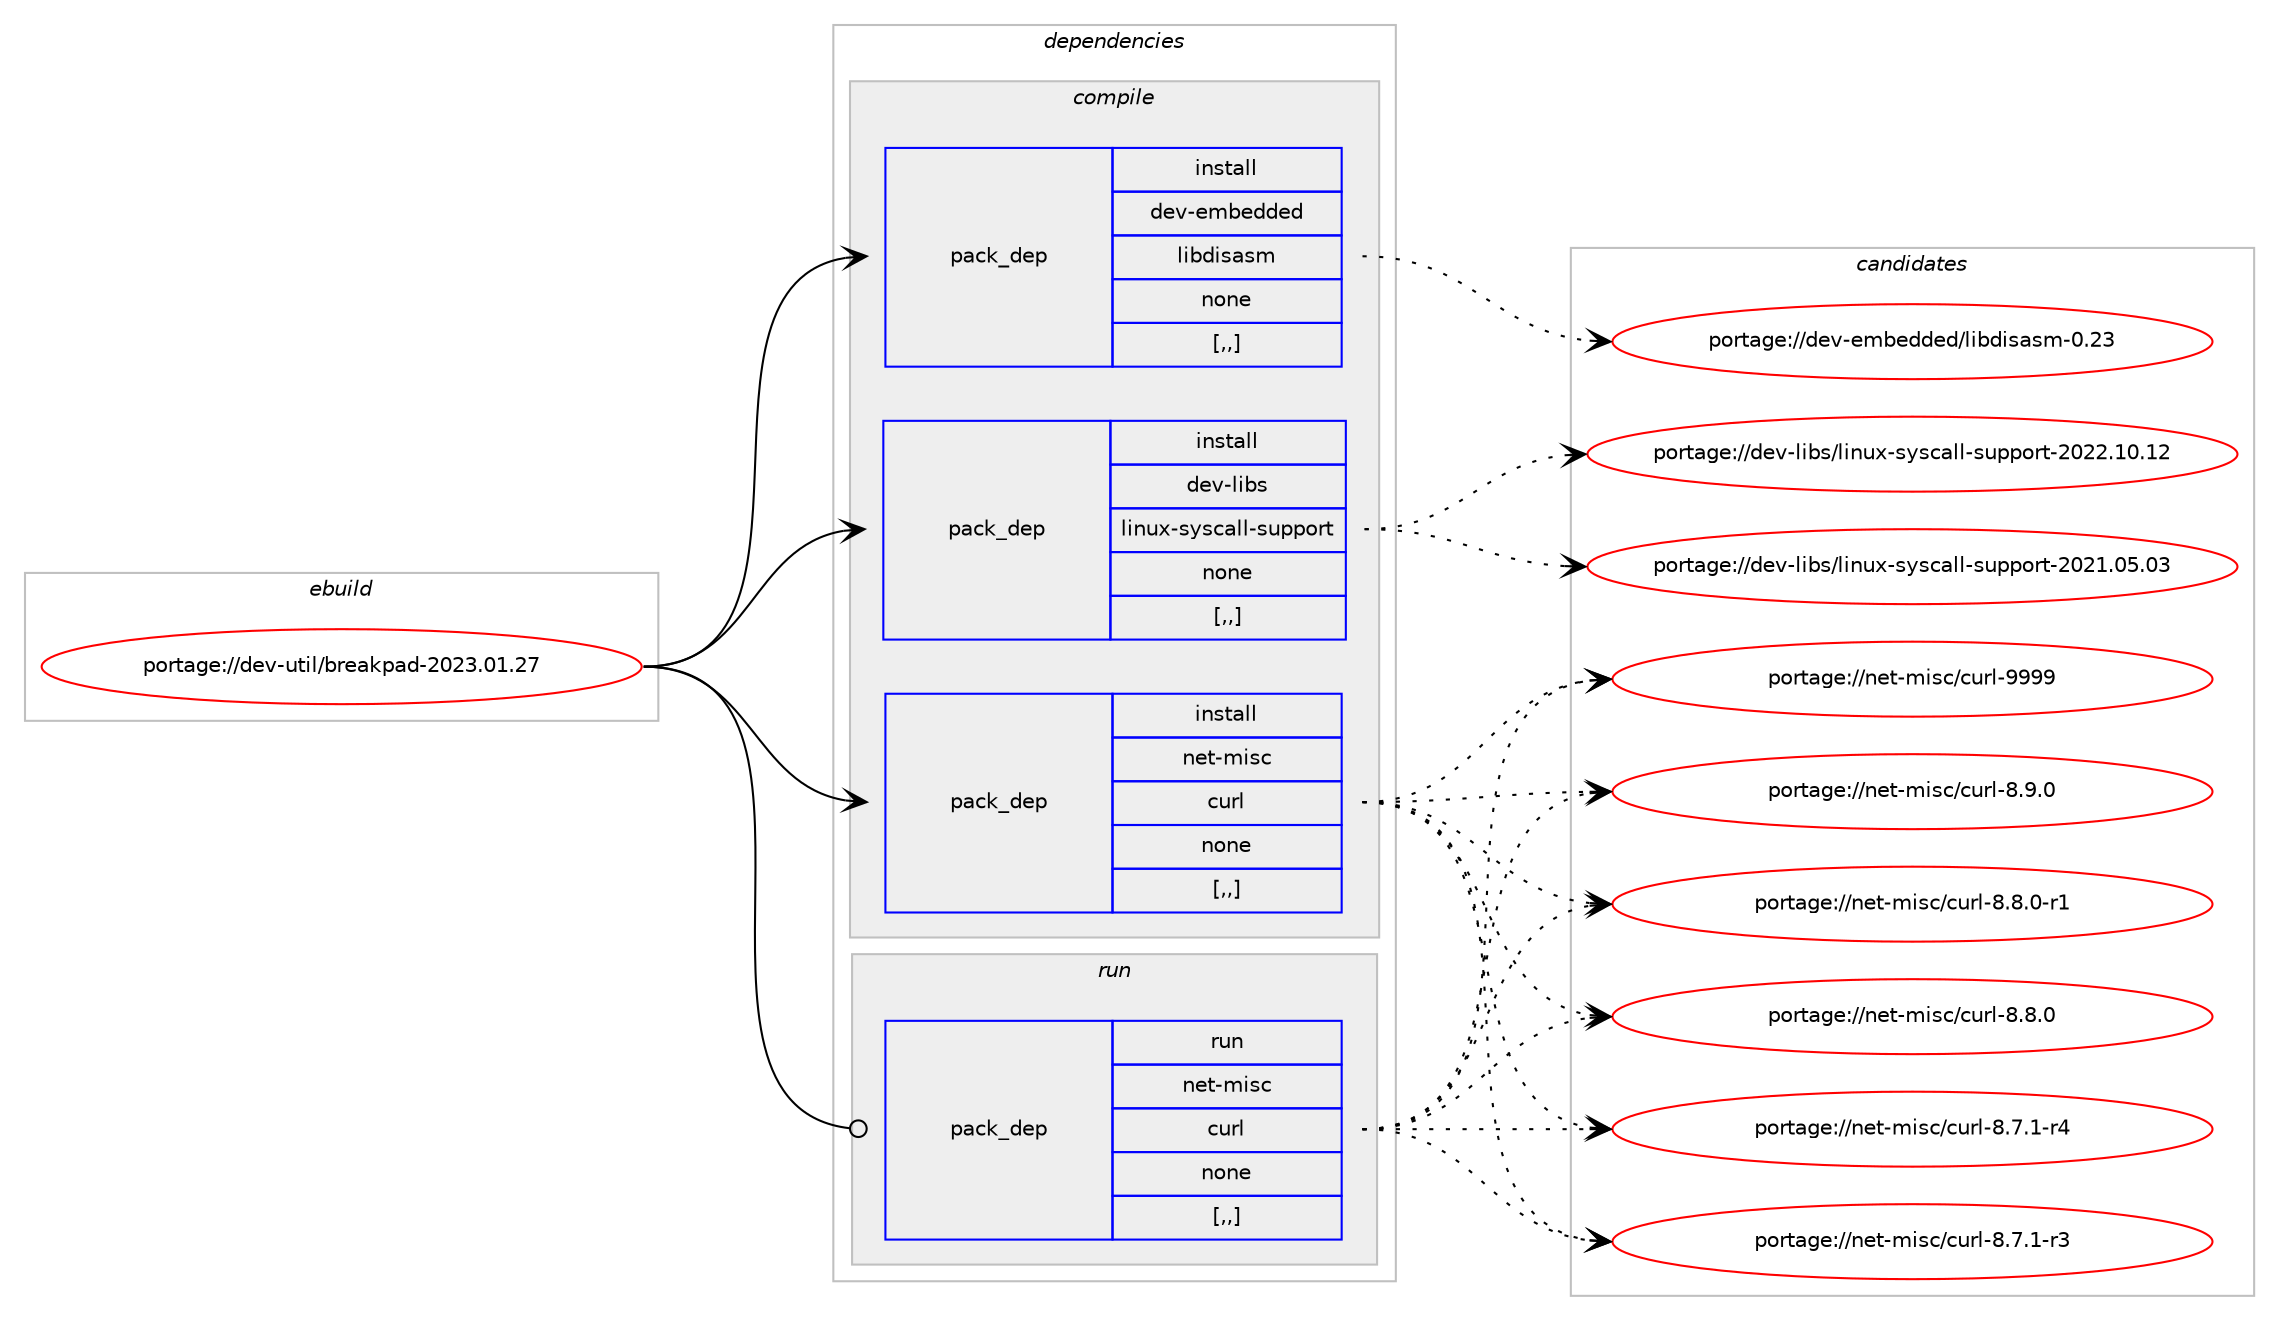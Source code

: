 digraph prolog {

# *************
# Graph options
# *************

newrank=true;
concentrate=true;
compound=true;
graph [rankdir=LR,fontname=Helvetica,fontsize=10,ranksep=1.5];#, ranksep=2.5, nodesep=0.2];
edge  [arrowhead=vee];
node  [fontname=Helvetica,fontsize=10];

# **********
# The ebuild
# **********

subgraph cluster_leftcol {
color=gray;
label=<<i>ebuild</i>>;
id [label="portage://dev-util/breakpad-2023.01.27", color=red, width=4, href="../dev-util/breakpad-2023.01.27.svg"];
}

# ****************
# The dependencies
# ****************

subgraph cluster_midcol {
color=gray;
label=<<i>dependencies</i>>;
subgraph cluster_compile {
fillcolor="#eeeeee";
style=filled;
label=<<i>compile</i>>;
subgraph pack150135 {
dependency210795 [label=<<TABLE BORDER="0" CELLBORDER="1" CELLSPACING="0" CELLPADDING="4" WIDTH="220"><TR><TD ROWSPAN="6" CELLPADDING="30">pack_dep</TD></TR><TR><TD WIDTH="110">install</TD></TR><TR><TD>dev-embedded</TD></TR><TR><TD>libdisasm</TD></TR><TR><TD>none</TD></TR><TR><TD>[,,]</TD></TR></TABLE>>, shape=none, color=blue];
}
id:e -> dependency210795:w [weight=20,style="solid",arrowhead="vee"];
subgraph pack150136 {
dependency210796 [label=<<TABLE BORDER="0" CELLBORDER="1" CELLSPACING="0" CELLPADDING="4" WIDTH="220"><TR><TD ROWSPAN="6" CELLPADDING="30">pack_dep</TD></TR><TR><TD WIDTH="110">install</TD></TR><TR><TD>dev-libs</TD></TR><TR><TD>linux-syscall-support</TD></TR><TR><TD>none</TD></TR><TR><TD>[,,]</TD></TR></TABLE>>, shape=none, color=blue];
}
id:e -> dependency210796:w [weight=20,style="solid",arrowhead="vee"];
subgraph pack150137 {
dependency210797 [label=<<TABLE BORDER="0" CELLBORDER="1" CELLSPACING="0" CELLPADDING="4" WIDTH="220"><TR><TD ROWSPAN="6" CELLPADDING="30">pack_dep</TD></TR><TR><TD WIDTH="110">install</TD></TR><TR><TD>net-misc</TD></TR><TR><TD>curl</TD></TR><TR><TD>none</TD></TR><TR><TD>[,,]</TD></TR></TABLE>>, shape=none, color=blue];
}
id:e -> dependency210797:w [weight=20,style="solid",arrowhead="vee"];
}
subgraph cluster_compileandrun {
fillcolor="#eeeeee";
style=filled;
label=<<i>compile and run</i>>;
}
subgraph cluster_run {
fillcolor="#eeeeee";
style=filled;
label=<<i>run</i>>;
subgraph pack150138 {
dependency210798 [label=<<TABLE BORDER="0" CELLBORDER="1" CELLSPACING="0" CELLPADDING="4" WIDTH="220"><TR><TD ROWSPAN="6" CELLPADDING="30">pack_dep</TD></TR><TR><TD WIDTH="110">run</TD></TR><TR><TD>net-misc</TD></TR><TR><TD>curl</TD></TR><TR><TD>none</TD></TR><TR><TD>[,,]</TD></TR></TABLE>>, shape=none, color=blue];
}
id:e -> dependency210798:w [weight=20,style="solid",arrowhead="odot"];
}
}

# **************
# The candidates
# **************

subgraph cluster_choices {
rank=same;
color=gray;
label=<<i>candidates</i>>;

subgraph choice150135 {
color=black;
nodesep=1;
choice10010111845101109981011001001011004710810598100105115971151094548465051 [label="portage://dev-embedded/libdisasm-0.23", color=red, width=4,href="../dev-embedded/libdisasm-0.23.svg"];
dependency210795:e -> choice10010111845101109981011001001011004710810598100105115971151094548465051:w [style=dotted,weight="100"];
}
subgraph choice150136 {
color=black;
nodesep=1;
choice100101118451081059811547108105110117120451151211159997108108451151171121121111141164550485050464948464950 [label="portage://dev-libs/linux-syscall-support-2022.10.12", color=red, width=4,href="../dev-libs/linux-syscall-support-2022.10.12.svg"];
choice100101118451081059811547108105110117120451151211159997108108451151171121121111141164550485049464853464851 [label="portage://dev-libs/linux-syscall-support-2021.05.03", color=red, width=4,href="../dev-libs/linux-syscall-support-2021.05.03.svg"];
dependency210796:e -> choice100101118451081059811547108105110117120451151211159997108108451151171121121111141164550485050464948464950:w [style=dotted,weight="100"];
dependency210796:e -> choice100101118451081059811547108105110117120451151211159997108108451151171121121111141164550485049464853464851:w [style=dotted,weight="100"];
}
subgraph choice150137 {
color=black;
nodesep=1;
choice110101116451091051159947991171141084557575757 [label="portage://net-misc/curl-9999", color=red, width=4,href="../net-misc/curl-9999.svg"];
choice11010111645109105115994799117114108455646574648 [label="portage://net-misc/curl-8.9.0", color=red, width=4,href="../net-misc/curl-8.9.0.svg"];
choice110101116451091051159947991171141084556465646484511449 [label="portage://net-misc/curl-8.8.0-r1", color=red, width=4,href="../net-misc/curl-8.8.0-r1.svg"];
choice11010111645109105115994799117114108455646564648 [label="portage://net-misc/curl-8.8.0", color=red, width=4,href="../net-misc/curl-8.8.0.svg"];
choice110101116451091051159947991171141084556465546494511452 [label="portage://net-misc/curl-8.7.1-r4", color=red, width=4,href="../net-misc/curl-8.7.1-r4.svg"];
choice110101116451091051159947991171141084556465546494511451 [label="portage://net-misc/curl-8.7.1-r3", color=red, width=4,href="../net-misc/curl-8.7.1-r3.svg"];
dependency210797:e -> choice110101116451091051159947991171141084557575757:w [style=dotted,weight="100"];
dependency210797:e -> choice11010111645109105115994799117114108455646574648:w [style=dotted,weight="100"];
dependency210797:e -> choice110101116451091051159947991171141084556465646484511449:w [style=dotted,weight="100"];
dependency210797:e -> choice11010111645109105115994799117114108455646564648:w [style=dotted,weight="100"];
dependency210797:e -> choice110101116451091051159947991171141084556465546494511452:w [style=dotted,weight="100"];
dependency210797:e -> choice110101116451091051159947991171141084556465546494511451:w [style=dotted,weight="100"];
}
subgraph choice150138 {
color=black;
nodesep=1;
choice110101116451091051159947991171141084557575757 [label="portage://net-misc/curl-9999", color=red, width=4,href="../net-misc/curl-9999.svg"];
choice11010111645109105115994799117114108455646574648 [label="portage://net-misc/curl-8.9.0", color=red, width=4,href="../net-misc/curl-8.9.0.svg"];
choice110101116451091051159947991171141084556465646484511449 [label="portage://net-misc/curl-8.8.0-r1", color=red, width=4,href="../net-misc/curl-8.8.0-r1.svg"];
choice11010111645109105115994799117114108455646564648 [label="portage://net-misc/curl-8.8.0", color=red, width=4,href="../net-misc/curl-8.8.0.svg"];
choice110101116451091051159947991171141084556465546494511452 [label="portage://net-misc/curl-8.7.1-r4", color=red, width=4,href="../net-misc/curl-8.7.1-r4.svg"];
choice110101116451091051159947991171141084556465546494511451 [label="portage://net-misc/curl-8.7.1-r3", color=red, width=4,href="../net-misc/curl-8.7.1-r3.svg"];
dependency210798:e -> choice110101116451091051159947991171141084557575757:w [style=dotted,weight="100"];
dependency210798:e -> choice11010111645109105115994799117114108455646574648:w [style=dotted,weight="100"];
dependency210798:e -> choice110101116451091051159947991171141084556465646484511449:w [style=dotted,weight="100"];
dependency210798:e -> choice11010111645109105115994799117114108455646564648:w [style=dotted,weight="100"];
dependency210798:e -> choice110101116451091051159947991171141084556465546494511452:w [style=dotted,weight="100"];
dependency210798:e -> choice110101116451091051159947991171141084556465546494511451:w [style=dotted,weight="100"];
}
}

}
